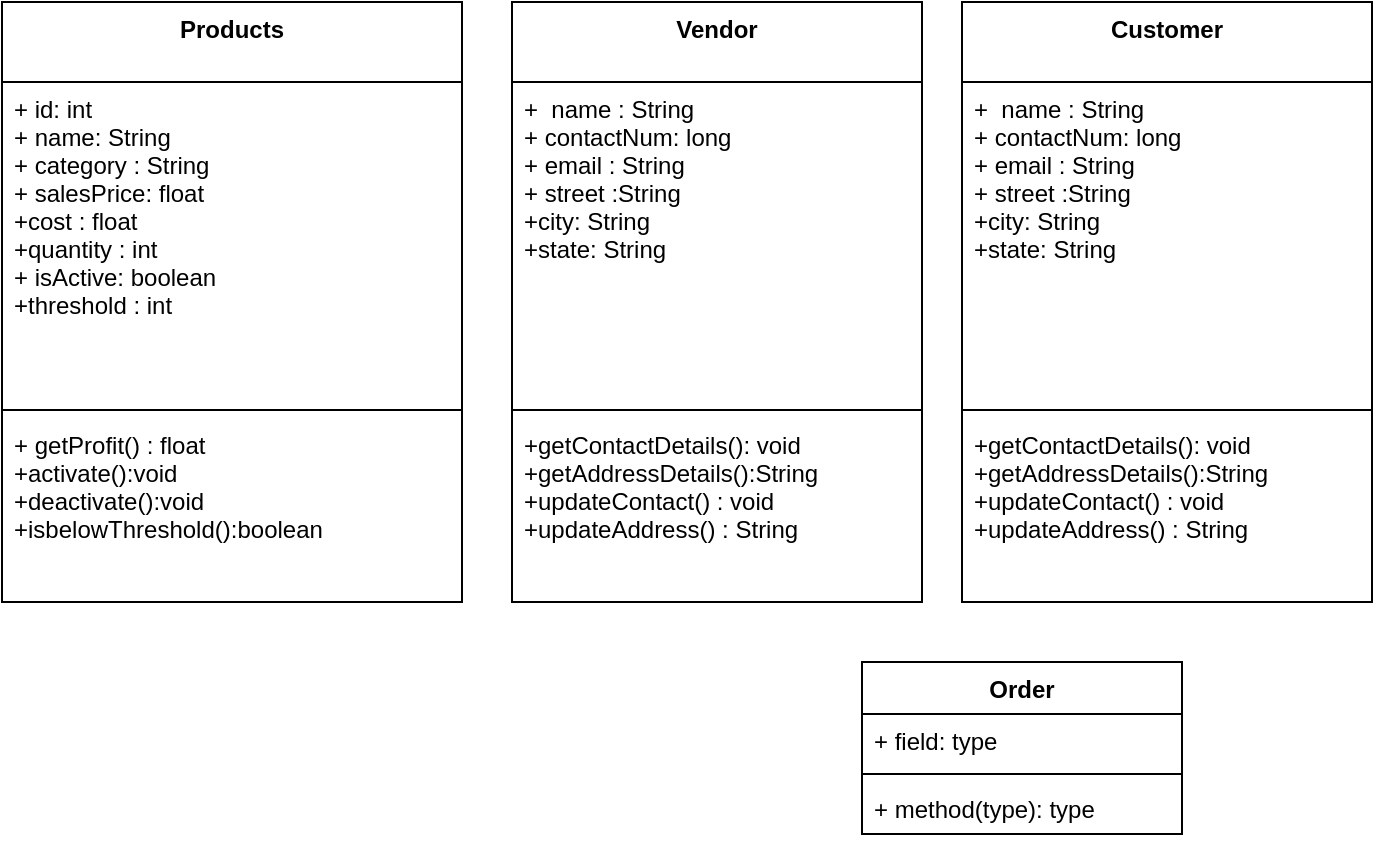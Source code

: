 <mxfile version="17.1.3" type="google"><diagram id="RW1piIpNORtHxegWv1gb" name="Page-1"><mxGraphModel grid="1" gridSize="10" guides="1" tooltips="1" connect="1" arrows="1" page="1" fold="1" pageScale="1" pageWidth="850" pageHeight="1100" math="0" shadow="0"><root><mxCell id="0"/><mxCell id="1" parent="0"/><mxCell id="kLWRliiwGw5iK2D3zITU-1" value="Products" style="swimlane;fontStyle=1;align=center;verticalAlign=top;childLayout=stackLayout;horizontal=1;startSize=40;horizontalStack=0;resizeParent=1;resizeParentMax=0;resizeLast=0;collapsible=1;marginBottom=0;" vertex="1" parent="1"><mxGeometry x="10" y="60" width="230" height="300" as="geometry"/></mxCell><mxCell id="kLWRliiwGw5iK2D3zITU-2" value="+ id: int&#10;+ name: String&#10;+ category : String&#10;+ salesPrice: float&#10;+cost : float&#10;+quantity : int&#10;+ isActive: boolean&#10;+threshold : int" style="text;strokeColor=none;fillColor=none;align=left;verticalAlign=top;spacingLeft=4;spacingRight=4;overflow=hidden;rotatable=0;points=[[0,0.5],[1,0.5]];portConstraint=eastwest;" vertex="1" parent="kLWRliiwGw5iK2D3zITU-1"><mxGeometry y="40" width="230" height="160" as="geometry"/></mxCell><mxCell id="kLWRliiwGw5iK2D3zITU-3" value="" style="line;strokeWidth=1;fillColor=none;align=left;verticalAlign=middle;spacingTop=-1;spacingLeft=3;spacingRight=3;rotatable=0;labelPosition=right;points=[];portConstraint=eastwest;" vertex="1" parent="kLWRliiwGw5iK2D3zITU-1"><mxGeometry y="200" width="230" height="8" as="geometry"/></mxCell><mxCell id="kLWRliiwGw5iK2D3zITU-4" value="+ getProfit() : float&#10;+activate():void&#10;+deactivate():void&#10;+isbelowThreshold():boolean" style="text;strokeColor=none;fillColor=none;align=left;verticalAlign=top;spacingLeft=4;spacingRight=4;overflow=hidden;rotatable=0;points=[[0,0.5],[1,0.5]];portConstraint=eastwest;" vertex="1" parent="kLWRliiwGw5iK2D3zITU-1"><mxGeometry y="208" width="230" height="92" as="geometry"/></mxCell><mxCell id="kLWRliiwGw5iK2D3zITU-5" value="Vendor" style="swimlane;fontStyle=1;align=center;verticalAlign=top;childLayout=stackLayout;horizontal=1;startSize=40;horizontalStack=0;resizeParent=1;resizeParentMax=0;resizeLast=0;collapsible=1;marginBottom=0;" vertex="1" parent="1"><mxGeometry x="265" y="60" width="205" height="300" as="geometry"/></mxCell><mxCell id="kLWRliiwGw5iK2D3zITU-6" value="+  name : String&#10;+ contactNum: long&#10;+ email : String&#10;+ street :String&#10;+city: String&#10;+state: String" style="text;strokeColor=none;fillColor=none;align=left;verticalAlign=top;spacingLeft=4;spacingRight=4;overflow=hidden;rotatable=0;points=[[0,0.5],[1,0.5]];portConstraint=eastwest;" vertex="1" parent="kLWRliiwGw5iK2D3zITU-5"><mxGeometry y="40" width="205" height="160" as="geometry"/></mxCell><mxCell id="kLWRliiwGw5iK2D3zITU-7" value="" style="line;strokeWidth=1;fillColor=none;align=left;verticalAlign=middle;spacingTop=-1;spacingLeft=3;spacingRight=3;rotatable=0;labelPosition=right;points=[];portConstraint=eastwest;" vertex="1" parent="kLWRliiwGw5iK2D3zITU-5"><mxGeometry y="200" width="205" height="8" as="geometry"/></mxCell><mxCell id="kLWRliiwGw5iK2D3zITU-8" value="+getContactDetails(): void&#10;+getAddressDetails():String&#10;+updateContact() : void&#10;+updateAddress() : String" style="text;strokeColor=none;fillColor=none;align=left;verticalAlign=top;spacingLeft=4;spacingRight=4;overflow=hidden;rotatable=0;points=[[0,0.5],[1,0.5]];portConstraint=eastwest;" vertex="1" parent="kLWRliiwGw5iK2D3zITU-5"><mxGeometry y="208" width="205" height="92" as="geometry"/></mxCell><mxCell id="kLWRliiwGw5iK2D3zITU-9" value="Order" style="swimlane;fontStyle=1;align=center;verticalAlign=top;childLayout=stackLayout;horizontal=1;startSize=26;horizontalStack=0;resizeParent=1;resizeParentMax=0;resizeLast=0;collapsible=1;marginBottom=0;" vertex="1" parent="1"><mxGeometry x="440" y="390" width="160" height="86" as="geometry"/></mxCell><mxCell id="kLWRliiwGw5iK2D3zITU-10" value="+ field: type" style="text;strokeColor=none;fillColor=none;align=left;verticalAlign=top;spacingLeft=4;spacingRight=4;overflow=hidden;rotatable=0;points=[[0,0.5],[1,0.5]];portConstraint=eastwest;" vertex="1" parent="kLWRliiwGw5iK2D3zITU-9"><mxGeometry y="26" width="160" height="26" as="geometry"/></mxCell><mxCell id="kLWRliiwGw5iK2D3zITU-11" value="" style="line;strokeWidth=1;fillColor=none;align=left;verticalAlign=middle;spacingTop=-1;spacingLeft=3;spacingRight=3;rotatable=0;labelPosition=right;points=[];portConstraint=eastwest;" vertex="1" parent="kLWRliiwGw5iK2D3zITU-9"><mxGeometry y="52" width="160" height="8" as="geometry"/></mxCell><mxCell id="kLWRliiwGw5iK2D3zITU-12" value="+ method(type): type" style="text;strokeColor=none;fillColor=none;align=left;verticalAlign=top;spacingLeft=4;spacingRight=4;overflow=hidden;rotatable=0;points=[[0,0.5],[1,0.5]];portConstraint=eastwest;" vertex="1" parent="kLWRliiwGw5iK2D3zITU-9"><mxGeometry y="60" width="160" height="26" as="geometry"/></mxCell><mxCell id="kLWRliiwGw5iK2D3zITU-13" value="Customer" style="swimlane;fontStyle=1;align=center;verticalAlign=top;childLayout=stackLayout;horizontal=1;startSize=40;horizontalStack=0;resizeParent=1;resizeParentMax=0;resizeLast=0;collapsible=1;marginBottom=0;" vertex="1" parent="1"><mxGeometry x="490" y="60" width="205" height="300" as="geometry"/></mxCell><mxCell id="kLWRliiwGw5iK2D3zITU-14" value="+  name : String&#10;+ contactNum: long&#10;+ email : String&#10;+ street :String&#10;+city: String&#10;+state: String" style="text;strokeColor=none;fillColor=none;align=left;verticalAlign=top;spacingLeft=4;spacingRight=4;overflow=hidden;rotatable=0;points=[[0,0.5],[1,0.5]];portConstraint=eastwest;" vertex="1" parent="kLWRliiwGw5iK2D3zITU-13"><mxGeometry y="40" width="205" height="160" as="geometry"/></mxCell><mxCell id="kLWRliiwGw5iK2D3zITU-15" value="" style="line;strokeWidth=1;fillColor=none;align=left;verticalAlign=middle;spacingTop=-1;spacingLeft=3;spacingRight=3;rotatable=0;labelPosition=right;points=[];portConstraint=eastwest;" vertex="1" parent="kLWRliiwGw5iK2D3zITU-13"><mxGeometry y="200" width="205" height="8" as="geometry"/></mxCell><mxCell id="kLWRliiwGw5iK2D3zITU-16" value="+getContactDetails(): void&#10;+getAddressDetails():String&#10;+updateContact() : void&#10;+updateAddress() : String" style="text;strokeColor=none;fillColor=none;align=left;verticalAlign=top;spacingLeft=4;spacingRight=4;overflow=hidden;rotatable=0;points=[[0,0.5],[1,0.5]];portConstraint=eastwest;" vertex="1" parent="kLWRliiwGw5iK2D3zITU-13"><mxGeometry y="208" width="205" height="92" as="geometry"/></mxCell></root></mxGraphModel></diagram></mxfile>
